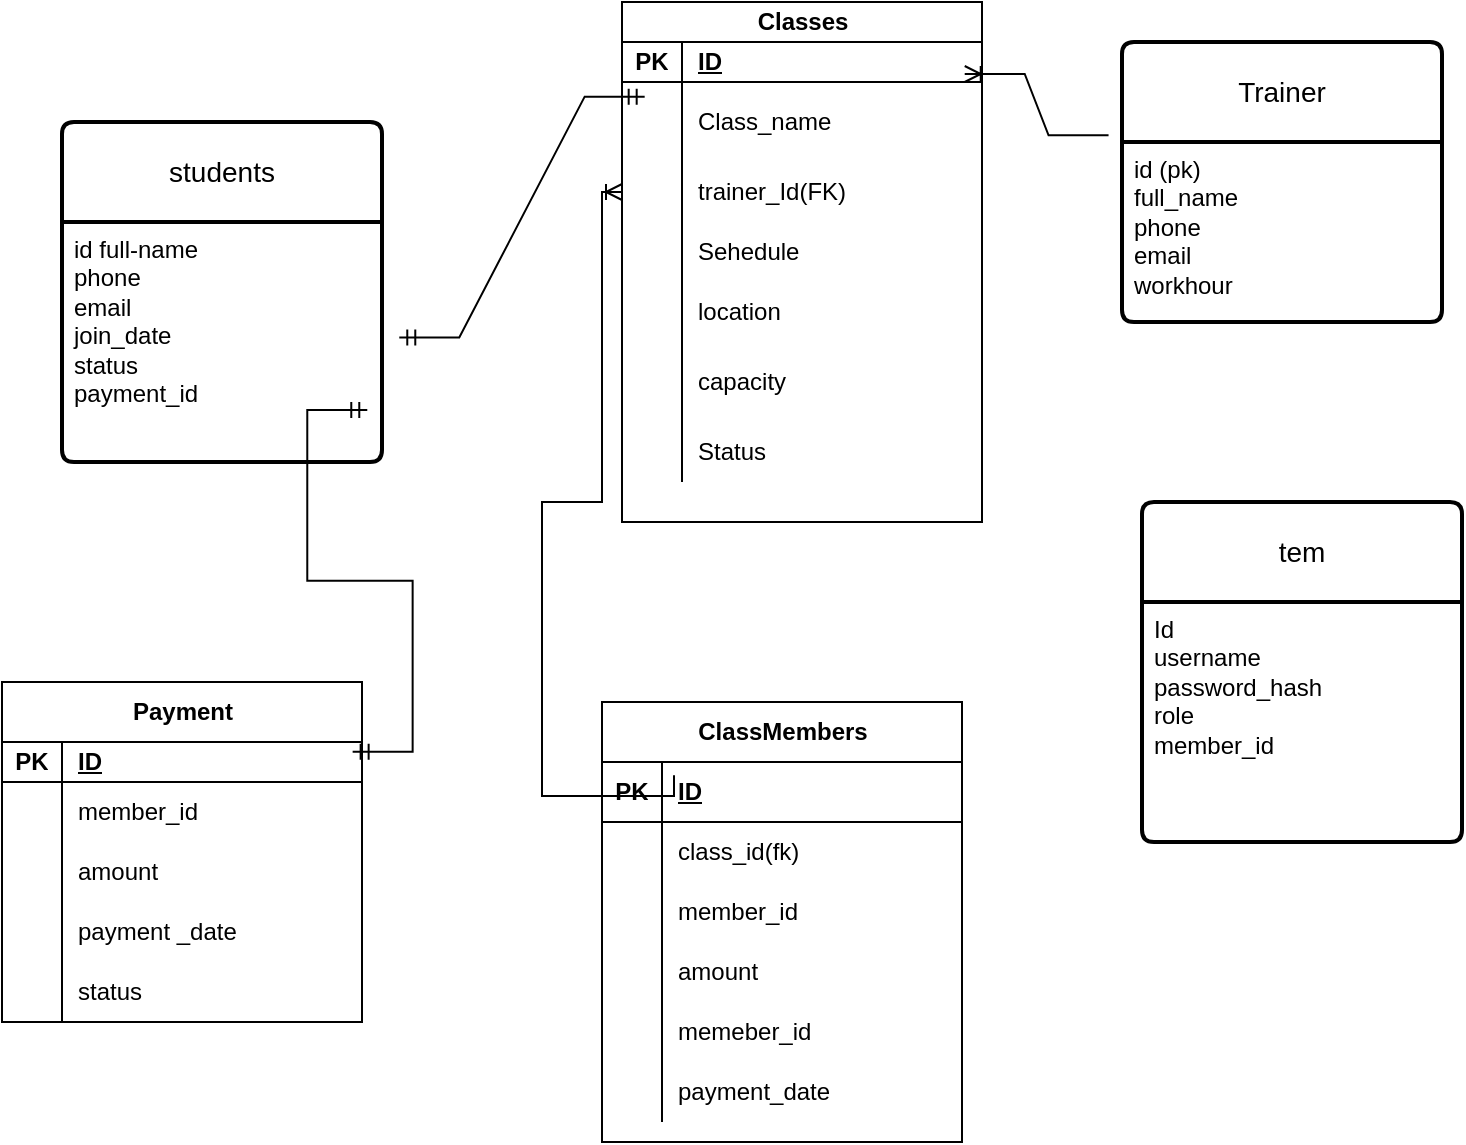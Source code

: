 <mxfile version="27.0.4" pages="2">
  <diagram name="Page-1" id="xe_pTSQeEOQwbfOSkuhi">
    <mxGraphModel dx="778" dy="460" grid="1" gridSize="10" guides="1" tooltips="1" connect="1" arrows="1" fold="1" page="1" pageScale="1" pageWidth="850" pageHeight="1100" math="0" shadow="0">
      <root>
        <mxCell id="0" />
        <mxCell id="1" parent="0" />
        <mxCell id="cB14tvD3Ot03N7Qn6mhn-1" value="Classes" style="shape=table;startSize=20;container=1;collapsible=1;childLayout=tableLayout;fixedRows=1;rowLines=0;fontStyle=1;align=center;resizeLast=1;html=1;" vertex="1" parent="1">
          <mxGeometry x="360" y="10" width="180" height="260" as="geometry" />
        </mxCell>
        <mxCell id="cB14tvD3Ot03N7Qn6mhn-2" value="" style="shape=tableRow;horizontal=0;startSize=0;swimlaneHead=0;swimlaneBody=0;fillColor=none;collapsible=0;dropTarget=0;points=[[0,0.5],[1,0.5]];portConstraint=eastwest;top=0;left=0;right=0;bottom=1;" vertex="1" parent="cB14tvD3Ot03N7Qn6mhn-1">
          <mxGeometry y="20" width="180" height="20" as="geometry" />
        </mxCell>
        <mxCell id="cB14tvD3Ot03N7Qn6mhn-3" value="PK" style="shape=partialRectangle;connectable=0;fillColor=none;top=0;left=0;bottom=0;right=0;fontStyle=1;overflow=hidden;whiteSpace=wrap;html=1;" vertex="1" parent="cB14tvD3Ot03N7Qn6mhn-2">
          <mxGeometry width="30" height="20" as="geometry">
            <mxRectangle width="30" height="20" as="alternateBounds" />
          </mxGeometry>
        </mxCell>
        <mxCell id="cB14tvD3Ot03N7Qn6mhn-4" value="ID" style="shape=partialRectangle;connectable=0;fillColor=none;top=0;left=0;bottom=0;right=0;align=left;spacingLeft=6;fontStyle=5;overflow=hidden;whiteSpace=wrap;html=1;" vertex="1" parent="cB14tvD3Ot03N7Qn6mhn-2">
          <mxGeometry x="30" width="150" height="20" as="geometry">
            <mxRectangle width="150" height="20" as="alternateBounds" />
          </mxGeometry>
        </mxCell>
        <mxCell id="cB14tvD3Ot03N7Qn6mhn-5" value="" style="shape=tableRow;horizontal=0;startSize=0;swimlaneHead=0;swimlaneBody=0;fillColor=none;collapsible=0;dropTarget=0;points=[[0,0.5],[1,0.5]];portConstraint=eastwest;top=0;left=0;right=0;bottom=0;" vertex="1" parent="cB14tvD3Ot03N7Qn6mhn-1">
          <mxGeometry y="40" width="180" height="40" as="geometry" />
        </mxCell>
        <mxCell id="cB14tvD3Ot03N7Qn6mhn-6" value="" style="shape=partialRectangle;connectable=0;fillColor=none;top=0;left=0;bottom=0;right=0;editable=1;overflow=hidden;whiteSpace=wrap;html=1;" vertex="1" parent="cB14tvD3Ot03N7Qn6mhn-5">
          <mxGeometry width="30" height="40" as="geometry">
            <mxRectangle width="30" height="40" as="alternateBounds" />
          </mxGeometry>
        </mxCell>
        <mxCell id="cB14tvD3Ot03N7Qn6mhn-7" value="Class_name&lt;span style=&quot;white-space: pre;&quot;&gt;&#x9;&lt;/span&gt;" style="shape=partialRectangle;connectable=0;fillColor=none;top=0;left=0;bottom=0;right=0;align=left;spacingLeft=6;overflow=hidden;whiteSpace=wrap;html=1;" vertex="1" parent="cB14tvD3Ot03N7Qn6mhn-5">
          <mxGeometry x="30" width="150" height="40" as="geometry">
            <mxRectangle width="150" height="40" as="alternateBounds" />
          </mxGeometry>
        </mxCell>
        <mxCell id="cB14tvD3Ot03N7Qn6mhn-8" value="" style="shape=tableRow;horizontal=0;startSize=0;swimlaneHead=0;swimlaneBody=0;fillColor=none;collapsible=0;dropTarget=0;points=[[0,0.5],[1,0.5]];portConstraint=eastwest;top=0;left=0;right=0;bottom=0;" vertex="1" parent="cB14tvD3Ot03N7Qn6mhn-1">
          <mxGeometry y="80" width="180" height="30" as="geometry" />
        </mxCell>
        <mxCell id="cB14tvD3Ot03N7Qn6mhn-9" value="" style="shape=partialRectangle;connectable=0;fillColor=none;top=0;left=0;bottom=0;right=0;editable=1;overflow=hidden;whiteSpace=wrap;html=1;" vertex="1" parent="cB14tvD3Ot03N7Qn6mhn-8">
          <mxGeometry width="30" height="30" as="geometry">
            <mxRectangle width="30" height="30" as="alternateBounds" />
          </mxGeometry>
        </mxCell>
        <mxCell id="cB14tvD3Ot03N7Qn6mhn-10" value="trainer_Id(FK)" style="shape=partialRectangle;connectable=0;fillColor=none;top=0;left=0;bottom=0;right=0;align=left;spacingLeft=6;overflow=hidden;whiteSpace=wrap;html=1;" vertex="1" parent="cB14tvD3Ot03N7Qn6mhn-8">
          <mxGeometry x="30" width="150" height="30" as="geometry">
            <mxRectangle width="150" height="30" as="alternateBounds" />
          </mxGeometry>
        </mxCell>
        <mxCell id="cB14tvD3Ot03N7Qn6mhn-11" value="" style="shape=tableRow;horizontal=0;startSize=0;swimlaneHead=0;swimlaneBody=0;fillColor=none;collapsible=0;dropTarget=0;points=[[0,0.5],[1,0.5]];portConstraint=eastwest;top=0;left=0;right=0;bottom=0;" vertex="1" parent="cB14tvD3Ot03N7Qn6mhn-1">
          <mxGeometry y="110" width="180" height="30" as="geometry" />
        </mxCell>
        <mxCell id="cB14tvD3Ot03N7Qn6mhn-12" value="" style="shape=partialRectangle;connectable=0;fillColor=none;top=0;left=0;bottom=0;right=0;editable=1;overflow=hidden;whiteSpace=wrap;html=1;" vertex="1" parent="cB14tvD3Ot03N7Qn6mhn-11">
          <mxGeometry width="30" height="30" as="geometry">
            <mxRectangle width="30" height="30" as="alternateBounds" />
          </mxGeometry>
        </mxCell>
        <mxCell id="cB14tvD3Ot03N7Qn6mhn-13" value="Sehedule" style="shape=partialRectangle;connectable=0;fillColor=none;top=0;left=0;bottom=0;right=0;align=left;spacingLeft=6;overflow=hidden;whiteSpace=wrap;html=1;" vertex="1" parent="cB14tvD3Ot03N7Qn6mhn-11">
          <mxGeometry x="30" width="150" height="30" as="geometry">
            <mxRectangle width="150" height="30" as="alternateBounds" />
          </mxGeometry>
        </mxCell>
        <mxCell id="cB14tvD3Ot03N7Qn6mhn-14" value="" style="shape=tableRow;horizontal=0;startSize=0;swimlaneHead=0;swimlaneBody=0;fillColor=none;collapsible=0;dropTarget=0;points=[[0,0.5],[1,0.5]];portConstraint=eastwest;top=0;left=0;right=0;bottom=0;" vertex="1" parent="cB14tvD3Ot03N7Qn6mhn-1">
          <mxGeometry y="140" width="180" height="30" as="geometry" />
        </mxCell>
        <mxCell id="cB14tvD3Ot03N7Qn6mhn-15" value="" style="shape=partialRectangle;connectable=0;fillColor=none;top=0;left=0;bottom=0;right=0;editable=1;overflow=hidden;whiteSpace=wrap;html=1;" vertex="1" parent="cB14tvD3Ot03N7Qn6mhn-14">
          <mxGeometry width="30" height="30" as="geometry">
            <mxRectangle width="30" height="30" as="alternateBounds" />
          </mxGeometry>
        </mxCell>
        <mxCell id="cB14tvD3Ot03N7Qn6mhn-16" value="location" style="shape=partialRectangle;connectable=0;fillColor=none;top=0;left=0;bottom=0;right=0;align=left;spacingLeft=6;overflow=hidden;whiteSpace=wrap;html=1;" vertex="1" parent="cB14tvD3Ot03N7Qn6mhn-14">
          <mxGeometry x="30" width="150" height="30" as="geometry">
            <mxRectangle width="150" height="30" as="alternateBounds" />
          </mxGeometry>
        </mxCell>
        <mxCell id="cB14tvD3Ot03N7Qn6mhn-17" value="" style="shape=tableRow;horizontal=0;startSize=0;swimlaneHead=0;swimlaneBody=0;fillColor=none;collapsible=0;dropTarget=0;points=[[0,0.5],[1,0.5]];portConstraint=eastwest;top=0;left=0;right=0;bottom=0;" vertex="1" parent="cB14tvD3Ot03N7Qn6mhn-1">
          <mxGeometry y="170" width="180" height="40" as="geometry" />
        </mxCell>
        <mxCell id="cB14tvD3Ot03N7Qn6mhn-18" value="" style="shape=partialRectangle;connectable=0;fillColor=none;top=0;left=0;bottom=0;right=0;editable=1;overflow=hidden;whiteSpace=wrap;html=1;" vertex="1" parent="cB14tvD3Ot03N7Qn6mhn-17">
          <mxGeometry width="30" height="40" as="geometry">
            <mxRectangle width="30" height="40" as="alternateBounds" />
          </mxGeometry>
        </mxCell>
        <mxCell id="cB14tvD3Ot03N7Qn6mhn-19" value="capacity" style="shape=partialRectangle;connectable=0;fillColor=none;top=0;left=0;bottom=0;right=0;align=left;spacingLeft=6;overflow=hidden;whiteSpace=wrap;html=1;" vertex="1" parent="cB14tvD3Ot03N7Qn6mhn-17">
          <mxGeometry x="30" width="150" height="40" as="geometry">
            <mxRectangle width="150" height="40" as="alternateBounds" />
          </mxGeometry>
        </mxCell>
        <mxCell id="cB14tvD3Ot03N7Qn6mhn-20" value="" style="shape=tableRow;horizontal=0;startSize=0;swimlaneHead=0;swimlaneBody=0;fillColor=none;collapsible=0;dropTarget=0;points=[[0,0.5],[1,0.5]];portConstraint=eastwest;top=0;left=0;right=0;bottom=0;" vertex="1" parent="cB14tvD3Ot03N7Qn6mhn-1">
          <mxGeometry y="210" width="180" height="30" as="geometry" />
        </mxCell>
        <mxCell id="cB14tvD3Ot03N7Qn6mhn-21" value="" style="shape=partialRectangle;connectable=0;fillColor=none;top=0;left=0;bottom=0;right=0;editable=1;overflow=hidden;whiteSpace=wrap;html=1;" vertex="1" parent="cB14tvD3Ot03N7Qn6mhn-20">
          <mxGeometry width="30" height="30" as="geometry">
            <mxRectangle width="30" height="30" as="alternateBounds" />
          </mxGeometry>
        </mxCell>
        <mxCell id="cB14tvD3Ot03N7Qn6mhn-22" value="Status" style="shape=partialRectangle;connectable=0;fillColor=none;top=0;left=0;bottom=0;right=0;align=left;spacingLeft=6;overflow=hidden;whiteSpace=wrap;html=1;" vertex="1" parent="cB14tvD3Ot03N7Qn6mhn-20">
          <mxGeometry x="30" width="150" height="30" as="geometry">
            <mxRectangle width="150" height="30" as="alternateBounds" />
          </mxGeometry>
        </mxCell>
        <mxCell id="cB14tvD3Ot03N7Qn6mhn-23" value="students" style="swimlane;childLayout=stackLayout;horizontal=1;startSize=50;horizontalStack=0;rounded=1;fontSize=14;fontStyle=0;strokeWidth=2;resizeParent=0;resizeLast=1;shadow=0;dashed=0;align=center;arcSize=4;whiteSpace=wrap;html=1;" vertex="1" parent="1">
          <mxGeometry x="80" y="70" width="160" height="170" as="geometry" />
        </mxCell>
        <mxCell id="cB14tvD3Ot03N7Qn6mhn-24" value="id full-name&amp;nbsp;&lt;div&gt;phone&lt;/div&gt;&lt;div&gt;email&lt;/div&gt;&lt;div&gt;join_date&lt;/div&gt;&lt;div&gt;status&lt;/div&gt;&lt;div&gt;payment_id&lt;/div&gt;&lt;div&gt;&lt;br&gt;&lt;/div&gt;" style="align=left;strokeColor=none;fillColor=none;spacingLeft=4;spacingRight=4;fontSize=12;verticalAlign=top;resizable=0;rotatable=0;part=1;html=1;whiteSpace=wrap;" vertex="1" parent="cB14tvD3Ot03N7Qn6mhn-23">
          <mxGeometry y="50" width="160" height="120" as="geometry" />
        </mxCell>
        <mxCell id="cB14tvD3Ot03N7Qn6mhn-25" value="Trainer" style="swimlane;childLayout=stackLayout;horizontal=1;startSize=50;horizontalStack=0;rounded=1;fontSize=14;fontStyle=0;strokeWidth=2;resizeParent=0;resizeLast=1;shadow=0;dashed=0;align=center;arcSize=4;whiteSpace=wrap;html=1;" vertex="1" parent="1">
          <mxGeometry x="610" y="30" width="160" height="140" as="geometry" />
        </mxCell>
        <mxCell id="cB14tvD3Ot03N7Qn6mhn-26" value="id (pk)&lt;div&gt;full_name&amp;nbsp;&lt;/div&gt;&lt;div&gt;phone&lt;/div&gt;&lt;div&gt;email&lt;/div&gt;&lt;div&gt;workhour&lt;br&gt;&lt;br&gt;&lt;/div&gt;" style="align=left;strokeColor=none;fillColor=none;spacingLeft=4;spacingRight=4;fontSize=12;verticalAlign=top;resizable=0;rotatable=0;part=1;html=1;whiteSpace=wrap;" vertex="1" parent="cB14tvD3Ot03N7Qn6mhn-25">
          <mxGeometry y="50" width="160" height="90" as="geometry" />
        </mxCell>
        <mxCell id="cB14tvD3Ot03N7Qn6mhn-27" value="Payment" style="shape=table;startSize=30;container=1;collapsible=1;childLayout=tableLayout;fixedRows=1;rowLines=0;fontStyle=1;align=center;resizeLast=1;html=1;" vertex="1" parent="1">
          <mxGeometry x="50" y="350" width="180" height="170" as="geometry" />
        </mxCell>
        <mxCell id="cB14tvD3Ot03N7Qn6mhn-28" value="" style="shape=tableRow;horizontal=0;startSize=0;swimlaneHead=0;swimlaneBody=0;fillColor=none;collapsible=0;dropTarget=0;points=[[0,0.5],[1,0.5]];portConstraint=eastwest;top=0;left=0;right=0;bottom=1;" vertex="1" parent="cB14tvD3Ot03N7Qn6mhn-27">
          <mxGeometry y="30" width="180" height="20" as="geometry" />
        </mxCell>
        <mxCell id="cB14tvD3Ot03N7Qn6mhn-29" value="PK" style="shape=partialRectangle;connectable=0;fillColor=none;top=0;left=0;bottom=0;right=0;fontStyle=1;overflow=hidden;whiteSpace=wrap;html=1;" vertex="1" parent="cB14tvD3Ot03N7Qn6mhn-28">
          <mxGeometry width="30" height="20" as="geometry">
            <mxRectangle width="30" height="20" as="alternateBounds" />
          </mxGeometry>
        </mxCell>
        <mxCell id="cB14tvD3Ot03N7Qn6mhn-30" value="ID" style="shape=partialRectangle;connectable=0;fillColor=none;top=0;left=0;bottom=0;right=0;align=left;spacingLeft=6;fontStyle=5;overflow=hidden;whiteSpace=wrap;html=1;" vertex="1" parent="cB14tvD3Ot03N7Qn6mhn-28">
          <mxGeometry x="30" width="150" height="20" as="geometry">
            <mxRectangle width="150" height="20" as="alternateBounds" />
          </mxGeometry>
        </mxCell>
        <mxCell id="cB14tvD3Ot03N7Qn6mhn-31" value="" style="shape=tableRow;horizontal=0;startSize=0;swimlaneHead=0;swimlaneBody=0;fillColor=none;collapsible=0;dropTarget=0;points=[[0,0.5],[1,0.5]];portConstraint=eastwest;top=0;left=0;right=0;bottom=0;" vertex="1" parent="cB14tvD3Ot03N7Qn6mhn-27">
          <mxGeometry y="50" width="180" height="30" as="geometry" />
        </mxCell>
        <mxCell id="cB14tvD3Ot03N7Qn6mhn-32" value="" style="shape=partialRectangle;connectable=0;fillColor=none;top=0;left=0;bottom=0;right=0;editable=1;overflow=hidden;whiteSpace=wrap;html=1;" vertex="1" parent="cB14tvD3Ot03N7Qn6mhn-31">
          <mxGeometry width="30" height="30" as="geometry">
            <mxRectangle width="30" height="30" as="alternateBounds" />
          </mxGeometry>
        </mxCell>
        <mxCell id="cB14tvD3Ot03N7Qn6mhn-33" value="member_id" style="shape=partialRectangle;connectable=0;fillColor=none;top=0;left=0;bottom=0;right=0;align=left;spacingLeft=6;overflow=hidden;whiteSpace=wrap;html=1;" vertex="1" parent="cB14tvD3Ot03N7Qn6mhn-31">
          <mxGeometry x="30" width="150" height="30" as="geometry">
            <mxRectangle width="150" height="30" as="alternateBounds" />
          </mxGeometry>
        </mxCell>
        <mxCell id="cB14tvD3Ot03N7Qn6mhn-34" value="" style="shape=tableRow;horizontal=0;startSize=0;swimlaneHead=0;swimlaneBody=0;fillColor=none;collapsible=0;dropTarget=0;points=[[0,0.5],[1,0.5]];portConstraint=eastwest;top=0;left=0;right=0;bottom=0;" vertex="1" parent="cB14tvD3Ot03N7Qn6mhn-27">
          <mxGeometry y="80" width="180" height="30" as="geometry" />
        </mxCell>
        <mxCell id="cB14tvD3Ot03N7Qn6mhn-35" value="" style="shape=partialRectangle;connectable=0;fillColor=none;top=0;left=0;bottom=0;right=0;editable=1;overflow=hidden;whiteSpace=wrap;html=1;" vertex="1" parent="cB14tvD3Ot03N7Qn6mhn-34">
          <mxGeometry width="30" height="30" as="geometry">
            <mxRectangle width="30" height="30" as="alternateBounds" />
          </mxGeometry>
        </mxCell>
        <mxCell id="cB14tvD3Ot03N7Qn6mhn-36" value="amount" style="shape=partialRectangle;connectable=0;fillColor=none;top=0;left=0;bottom=0;right=0;align=left;spacingLeft=6;overflow=hidden;whiteSpace=wrap;html=1;" vertex="1" parent="cB14tvD3Ot03N7Qn6mhn-34">
          <mxGeometry x="30" width="150" height="30" as="geometry">
            <mxRectangle width="150" height="30" as="alternateBounds" />
          </mxGeometry>
        </mxCell>
        <mxCell id="cB14tvD3Ot03N7Qn6mhn-37" value="" style="shape=tableRow;horizontal=0;startSize=0;swimlaneHead=0;swimlaneBody=0;fillColor=none;collapsible=0;dropTarget=0;points=[[0,0.5],[1,0.5]];portConstraint=eastwest;top=0;left=0;right=0;bottom=0;" vertex="1" parent="cB14tvD3Ot03N7Qn6mhn-27">
          <mxGeometry y="110" width="180" height="30" as="geometry" />
        </mxCell>
        <mxCell id="cB14tvD3Ot03N7Qn6mhn-38" value="" style="shape=partialRectangle;connectable=0;fillColor=none;top=0;left=0;bottom=0;right=0;editable=1;overflow=hidden;whiteSpace=wrap;html=1;" vertex="1" parent="cB14tvD3Ot03N7Qn6mhn-37">
          <mxGeometry width="30" height="30" as="geometry">
            <mxRectangle width="30" height="30" as="alternateBounds" />
          </mxGeometry>
        </mxCell>
        <mxCell id="cB14tvD3Ot03N7Qn6mhn-39" value="payment _date" style="shape=partialRectangle;connectable=0;fillColor=none;top=0;left=0;bottom=0;right=0;align=left;spacingLeft=6;overflow=hidden;whiteSpace=wrap;html=1;" vertex="1" parent="cB14tvD3Ot03N7Qn6mhn-37">
          <mxGeometry x="30" width="150" height="30" as="geometry">
            <mxRectangle width="150" height="30" as="alternateBounds" />
          </mxGeometry>
        </mxCell>
        <mxCell id="cB14tvD3Ot03N7Qn6mhn-40" value="" style="shape=tableRow;horizontal=0;startSize=0;swimlaneHead=0;swimlaneBody=0;fillColor=none;collapsible=0;dropTarget=0;points=[[0,0.5],[1,0.5]];portConstraint=eastwest;top=0;left=0;right=0;bottom=0;" vertex="1" parent="cB14tvD3Ot03N7Qn6mhn-27">
          <mxGeometry y="140" width="180" height="30" as="geometry" />
        </mxCell>
        <mxCell id="cB14tvD3Ot03N7Qn6mhn-41" value="" style="shape=partialRectangle;connectable=0;fillColor=none;top=0;left=0;bottom=0;right=0;editable=1;overflow=hidden;whiteSpace=wrap;html=1;" vertex="1" parent="cB14tvD3Ot03N7Qn6mhn-40">
          <mxGeometry width="30" height="30" as="geometry">
            <mxRectangle width="30" height="30" as="alternateBounds" />
          </mxGeometry>
        </mxCell>
        <mxCell id="cB14tvD3Ot03N7Qn6mhn-42" value="status" style="shape=partialRectangle;connectable=0;fillColor=none;top=0;left=0;bottom=0;right=0;align=left;spacingLeft=6;overflow=hidden;whiteSpace=wrap;html=1;" vertex="1" parent="cB14tvD3Ot03N7Qn6mhn-40">
          <mxGeometry x="30" width="150" height="30" as="geometry">
            <mxRectangle width="150" height="30" as="alternateBounds" />
          </mxGeometry>
        </mxCell>
        <mxCell id="cB14tvD3Ot03N7Qn6mhn-43" value="tem" style="swimlane;childLayout=stackLayout;horizontal=1;startSize=50;horizontalStack=0;rounded=1;fontSize=14;fontStyle=0;strokeWidth=2;resizeParent=0;resizeLast=1;shadow=0;dashed=0;align=center;arcSize=4;whiteSpace=wrap;html=1;" vertex="1" parent="1">
          <mxGeometry x="620" y="260" width="160" height="170" as="geometry" />
        </mxCell>
        <mxCell id="cB14tvD3Ot03N7Qn6mhn-44" value="Id&lt;div&gt;username&lt;/div&gt;&lt;div&gt;password_hash&lt;/div&gt;&lt;div&gt;role&lt;/div&gt;&lt;div&gt;member_id&lt;/div&gt;&lt;div&gt;&lt;br&gt;&lt;/div&gt;" style="align=left;strokeColor=none;fillColor=none;spacingLeft=4;spacingRight=4;fontSize=12;verticalAlign=top;resizable=0;rotatable=0;part=1;html=1;whiteSpace=wrap;" vertex="1" parent="cB14tvD3Ot03N7Qn6mhn-43">
          <mxGeometry y="50" width="160" height="120" as="geometry" />
        </mxCell>
        <mxCell id="cB14tvD3Ot03N7Qn6mhn-45" value="ClassMembers" style="shape=table;startSize=30;container=1;collapsible=1;childLayout=tableLayout;fixedRows=1;rowLines=0;fontStyle=1;align=center;resizeLast=1;html=1;" vertex="1" parent="1">
          <mxGeometry x="350" y="360" width="180" height="220" as="geometry" />
        </mxCell>
        <mxCell id="cB14tvD3Ot03N7Qn6mhn-46" value="" style="shape=tableRow;horizontal=0;startSize=0;swimlaneHead=0;swimlaneBody=0;fillColor=none;collapsible=0;dropTarget=0;points=[[0,0.5],[1,0.5]];portConstraint=eastwest;top=0;left=0;right=0;bottom=1;" vertex="1" parent="cB14tvD3Ot03N7Qn6mhn-45">
          <mxGeometry y="30" width="180" height="30" as="geometry" />
        </mxCell>
        <mxCell id="cB14tvD3Ot03N7Qn6mhn-47" value="PK" style="shape=partialRectangle;connectable=0;fillColor=none;top=0;left=0;bottom=0;right=0;fontStyle=1;overflow=hidden;whiteSpace=wrap;html=1;" vertex="1" parent="cB14tvD3Ot03N7Qn6mhn-46">
          <mxGeometry width="30" height="30" as="geometry">
            <mxRectangle width="30" height="30" as="alternateBounds" />
          </mxGeometry>
        </mxCell>
        <mxCell id="cB14tvD3Ot03N7Qn6mhn-48" value="ID" style="shape=partialRectangle;connectable=0;fillColor=none;top=0;left=0;bottom=0;right=0;align=left;spacingLeft=6;fontStyle=5;overflow=hidden;whiteSpace=wrap;html=1;" vertex="1" parent="cB14tvD3Ot03N7Qn6mhn-46">
          <mxGeometry x="30" width="150" height="30" as="geometry">
            <mxRectangle width="150" height="30" as="alternateBounds" />
          </mxGeometry>
        </mxCell>
        <mxCell id="cB14tvD3Ot03N7Qn6mhn-49" value="" style="shape=tableRow;horizontal=0;startSize=0;swimlaneHead=0;swimlaneBody=0;fillColor=none;collapsible=0;dropTarget=0;points=[[0,0.5],[1,0.5]];portConstraint=eastwest;top=0;left=0;right=0;bottom=0;" vertex="1" parent="cB14tvD3Ot03N7Qn6mhn-45">
          <mxGeometry y="60" width="180" height="30" as="geometry" />
        </mxCell>
        <mxCell id="cB14tvD3Ot03N7Qn6mhn-50" value="" style="shape=partialRectangle;connectable=0;fillColor=none;top=0;left=0;bottom=0;right=0;editable=1;overflow=hidden;whiteSpace=wrap;html=1;" vertex="1" parent="cB14tvD3Ot03N7Qn6mhn-49">
          <mxGeometry width="30" height="30" as="geometry">
            <mxRectangle width="30" height="30" as="alternateBounds" />
          </mxGeometry>
        </mxCell>
        <mxCell id="cB14tvD3Ot03N7Qn6mhn-51" value="class_id(fk)" style="shape=partialRectangle;connectable=0;fillColor=none;top=0;left=0;bottom=0;right=0;align=left;spacingLeft=6;overflow=hidden;whiteSpace=wrap;html=1;" vertex="1" parent="cB14tvD3Ot03N7Qn6mhn-49">
          <mxGeometry x="30" width="150" height="30" as="geometry">
            <mxRectangle width="150" height="30" as="alternateBounds" />
          </mxGeometry>
        </mxCell>
        <mxCell id="cB14tvD3Ot03N7Qn6mhn-52" value="" style="shape=tableRow;horizontal=0;startSize=0;swimlaneHead=0;swimlaneBody=0;fillColor=none;collapsible=0;dropTarget=0;points=[[0,0.5],[1,0.5]];portConstraint=eastwest;top=0;left=0;right=0;bottom=0;" vertex="1" parent="cB14tvD3Ot03N7Qn6mhn-45">
          <mxGeometry y="90" width="180" height="30" as="geometry" />
        </mxCell>
        <mxCell id="cB14tvD3Ot03N7Qn6mhn-53" value="" style="shape=partialRectangle;connectable=0;fillColor=none;top=0;left=0;bottom=0;right=0;editable=1;overflow=hidden;whiteSpace=wrap;html=1;" vertex="1" parent="cB14tvD3Ot03N7Qn6mhn-52">
          <mxGeometry width="30" height="30" as="geometry">
            <mxRectangle width="30" height="30" as="alternateBounds" />
          </mxGeometry>
        </mxCell>
        <mxCell id="cB14tvD3Ot03N7Qn6mhn-54" value="member_id" style="shape=partialRectangle;connectable=0;fillColor=none;top=0;left=0;bottom=0;right=0;align=left;spacingLeft=6;overflow=hidden;whiteSpace=wrap;html=1;" vertex="1" parent="cB14tvD3Ot03N7Qn6mhn-52">
          <mxGeometry x="30" width="150" height="30" as="geometry">
            <mxRectangle width="150" height="30" as="alternateBounds" />
          </mxGeometry>
        </mxCell>
        <mxCell id="cB14tvD3Ot03N7Qn6mhn-55" value="" style="shape=tableRow;horizontal=0;startSize=0;swimlaneHead=0;swimlaneBody=0;fillColor=none;collapsible=0;dropTarget=0;points=[[0,0.5],[1,0.5]];portConstraint=eastwest;top=0;left=0;right=0;bottom=0;" vertex="1" parent="cB14tvD3Ot03N7Qn6mhn-45">
          <mxGeometry y="120" width="180" height="30" as="geometry" />
        </mxCell>
        <mxCell id="cB14tvD3Ot03N7Qn6mhn-56" value="" style="shape=partialRectangle;connectable=0;fillColor=none;top=0;left=0;bottom=0;right=0;editable=1;overflow=hidden;whiteSpace=wrap;html=1;" vertex="1" parent="cB14tvD3Ot03N7Qn6mhn-55">
          <mxGeometry width="30" height="30" as="geometry">
            <mxRectangle width="30" height="30" as="alternateBounds" />
          </mxGeometry>
        </mxCell>
        <mxCell id="cB14tvD3Ot03N7Qn6mhn-57" value="amount" style="shape=partialRectangle;connectable=0;fillColor=none;top=0;left=0;bottom=0;right=0;align=left;spacingLeft=6;overflow=hidden;whiteSpace=wrap;html=1;" vertex="1" parent="cB14tvD3Ot03N7Qn6mhn-55">
          <mxGeometry x="30" width="150" height="30" as="geometry">
            <mxRectangle width="150" height="30" as="alternateBounds" />
          </mxGeometry>
        </mxCell>
        <mxCell id="cB14tvD3Ot03N7Qn6mhn-58" value="" style="shape=tableRow;horizontal=0;startSize=0;swimlaneHead=0;swimlaneBody=0;fillColor=none;collapsible=0;dropTarget=0;points=[[0,0.5],[1,0.5]];portConstraint=eastwest;top=0;left=0;right=0;bottom=0;" vertex="1" parent="cB14tvD3Ot03N7Qn6mhn-45">
          <mxGeometry y="150" width="180" height="30" as="geometry" />
        </mxCell>
        <mxCell id="cB14tvD3Ot03N7Qn6mhn-59" value="" style="shape=partialRectangle;connectable=0;fillColor=none;top=0;left=0;bottom=0;right=0;editable=1;overflow=hidden;whiteSpace=wrap;html=1;" vertex="1" parent="cB14tvD3Ot03N7Qn6mhn-58">
          <mxGeometry width="30" height="30" as="geometry">
            <mxRectangle width="30" height="30" as="alternateBounds" />
          </mxGeometry>
        </mxCell>
        <mxCell id="cB14tvD3Ot03N7Qn6mhn-60" value="memeber_id" style="shape=partialRectangle;connectable=0;fillColor=none;top=0;left=0;bottom=0;right=0;align=left;spacingLeft=6;overflow=hidden;whiteSpace=wrap;html=1;" vertex="1" parent="cB14tvD3Ot03N7Qn6mhn-58">
          <mxGeometry x="30" width="150" height="30" as="geometry">
            <mxRectangle width="150" height="30" as="alternateBounds" />
          </mxGeometry>
        </mxCell>
        <mxCell id="cB14tvD3Ot03N7Qn6mhn-61" value="" style="shape=tableRow;horizontal=0;startSize=0;swimlaneHead=0;swimlaneBody=0;fillColor=none;collapsible=0;dropTarget=0;points=[[0,0.5],[1,0.5]];portConstraint=eastwest;top=0;left=0;right=0;bottom=0;" vertex="1" parent="cB14tvD3Ot03N7Qn6mhn-45">
          <mxGeometry y="180" width="180" height="30" as="geometry" />
        </mxCell>
        <mxCell id="cB14tvD3Ot03N7Qn6mhn-62" value="" style="shape=partialRectangle;connectable=0;fillColor=none;top=0;left=0;bottom=0;right=0;editable=1;overflow=hidden;whiteSpace=wrap;html=1;" vertex="1" parent="cB14tvD3Ot03N7Qn6mhn-61">
          <mxGeometry width="30" height="30" as="geometry">
            <mxRectangle width="30" height="30" as="alternateBounds" />
          </mxGeometry>
        </mxCell>
        <mxCell id="cB14tvD3Ot03N7Qn6mhn-63" value="payment_date" style="shape=partialRectangle;connectable=0;fillColor=none;top=0;left=0;bottom=0;right=0;align=left;spacingLeft=6;overflow=hidden;whiteSpace=wrap;html=1;" vertex="1" parent="cB14tvD3Ot03N7Qn6mhn-61">
          <mxGeometry x="30" width="150" height="30" as="geometry">
            <mxRectangle width="150" height="30" as="alternateBounds" />
          </mxGeometry>
        </mxCell>
        <mxCell id="cB14tvD3Ot03N7Qn6mhn-64" value="" style="edgeStyle=entityRelationEdgeStyle;fontSize=12;html=1;endArrow=ERoneToMany;rounded=0;entryX=0.952;entryY=0.8;entryDx=0;entryDy=0;exitX=-0.042;exitY=-0.037;exitDx=0;exitDy=0;exitPerimeter=0;entryPerimeter=0;" edge="1" parent="1" source="cB14tvD3Ot03N7Qn6mhn-26" target="cB14tvD3Ot03N7Qn6mhn-2">
          <mxGeometry width="100" height="100" relative="1" as="geometry">
            <mxPoint x="530" y="30" as="sourcePoint" />
            <mxPoint x="240" y="135" as="targetPoint" />
            <Array as="points">
              <mxPoint x="350" y="20" />
              <mxPoint x="400" y="-250" />
              <mxPoint x="390" y="70" />
              <mxPoint x="400" y="70" />
            </Array>
          </mxGeometry>
        </mxCell>
        <mxCell id="cB14tvD3Ot03N7Qn6mhn-65" value="" style="edgeStyle=entityRelationEdgeStyle;fontSize=12;html=1;endArrow=ERmandOne;startArrow=ERmandOne;rounded=0;exitX=1.054;exitY=0.481;exitDx=0;exitDy=0;exitPerimeter=0;entryX=0.063;entryY=0.183;entryDx=0;entryDy=0;entryPerimeter=0;" edge="1" parent="1" source="cB14tvD3Ot03N7Qn6mhn-24" target="cB14tvD3Ot03N7Qn6mhn-5">
          <mxGeometry width="100" height="100" relative="1" as="geometry">
            <mxPoint x="258.08" y="170.0" as="sourcePoint" />
            <mxPoint x="370" y="183.3" as="targetPoint" />
            <Array as="points">
              <mxPoint x="400" y="173.3" />
            </Array>
          </mxGeometry>
        </mxCell>
        <mxCell id="cB14tvD3Ot03N7Qn6mhn-66" value="" style="edgeStyle=entityRelationEdgeStyle;fontSize=12;html=1;endArrow=ERmandOne;startArrow=ERmandOne;rounded=0;exitX=0.974;exitY=0.244;exitDx=0;exitDy=0;exitPerimeter=0;entryX=0.954;entryY=0.783;entryDx=0;entryDy=0;entryPerimeter=0;" edge="1" parent="1" source="cB14tvD3Ot03N7Qn6mhn-28" target="cB14tvD3Ot03N7Qn6mhn-24">
          <mxGeometry width="100" height="100" relative="1" as="geometry">
            <mxPoint x="20" y="370" as="sourcePoint" />
            <mxPoint x="260" y="220" as="targetPoint" />
            <Array as="points">
              <mxPoint x="20" y="287" />
              <mxPoint x="220" y="340" />
              <mxPoint x="30" y="287" />
              <mxPoint x="20" y="290" />
            </Array>
          </mxGeometry>
        </mxCell>
        <mxCell id="cB14tvD3Ot03N7Qn6mhn-67" value="" style="fontSize=12;html=1;endArrow=ERoneToMany;rounded=0;entryX=0;entryY=0.5;entryDx=0;entryDy=0;exitX=0.2;exitY=0.222;exitDx=0;exitDy=0;exitPerimeter=0;elbow=vertical;edgeStyle=orthogonalEdgeStyle;" edge="1" parent="1" source="cB14tvD3Ot03N7Qn6mhn-46" target="cB14tvD3Ot03N7Qn6mhn-8">
          <mxGeometry width="100" height="100" relative="1" as="geometry">
            <mxPoint x="360" y="270" as="sourcePoint" />
            <mxPoint x="460" y="170" as="targetPoint" />
            <Array as="points">
              <mxPoint x="320" y="407" />
              <mxPoint x="320" y="260" />
              <mxPoint x="350" y="260" />
              <mxPoint x="350" y="105" />
            </Array>
          </mxGeometry>
        </mxCell>
      </root>
    </mxGraphModel>
  </diagram>
  <diagram id="lcRW-a9XnoIswLqpZJdY" name="Page-2">
    <mxGraphModel dx="448" dy="432" grid="1" gridSize="10" guides="1" tooltips="1" connect="1" arrows="1" fold="1" page="1" pageScale="1" pageWidth="850" pageHeight="1100" math="0" shadow="0">
      <root>
        <mxCell id="0" />
        <mxCell id="1" parent="0" />
      </root>
    </mxGraphModel>
  </diagram>
</mxfile>
